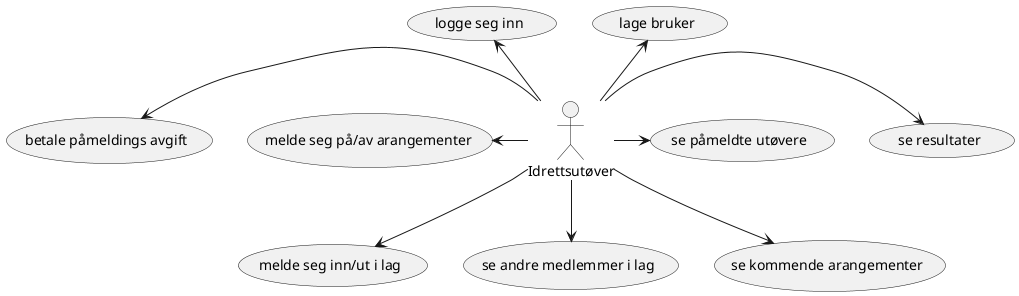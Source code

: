 @startuml

:Idrettsutøver:

Idrettsutøver -up-> (lage bruker)
Idrettsutøver -up-> (logge seg inn)
Idrettsutøver --> (melde seg inn/ut i lag)
Idrettsutøver --> (se andre medlemmer i lag)
Idrettsutøver --> (se kommende arangementer)
Idrettsutøver -right-> (se resultater)
Idrettsutøver -left-> (melde seg på/av arangementer)
Idrettsutøver -left-> (betale påmeldings avgift)
Idrettsutøver -right-> (se påmeldte utøvere)

@enduml
